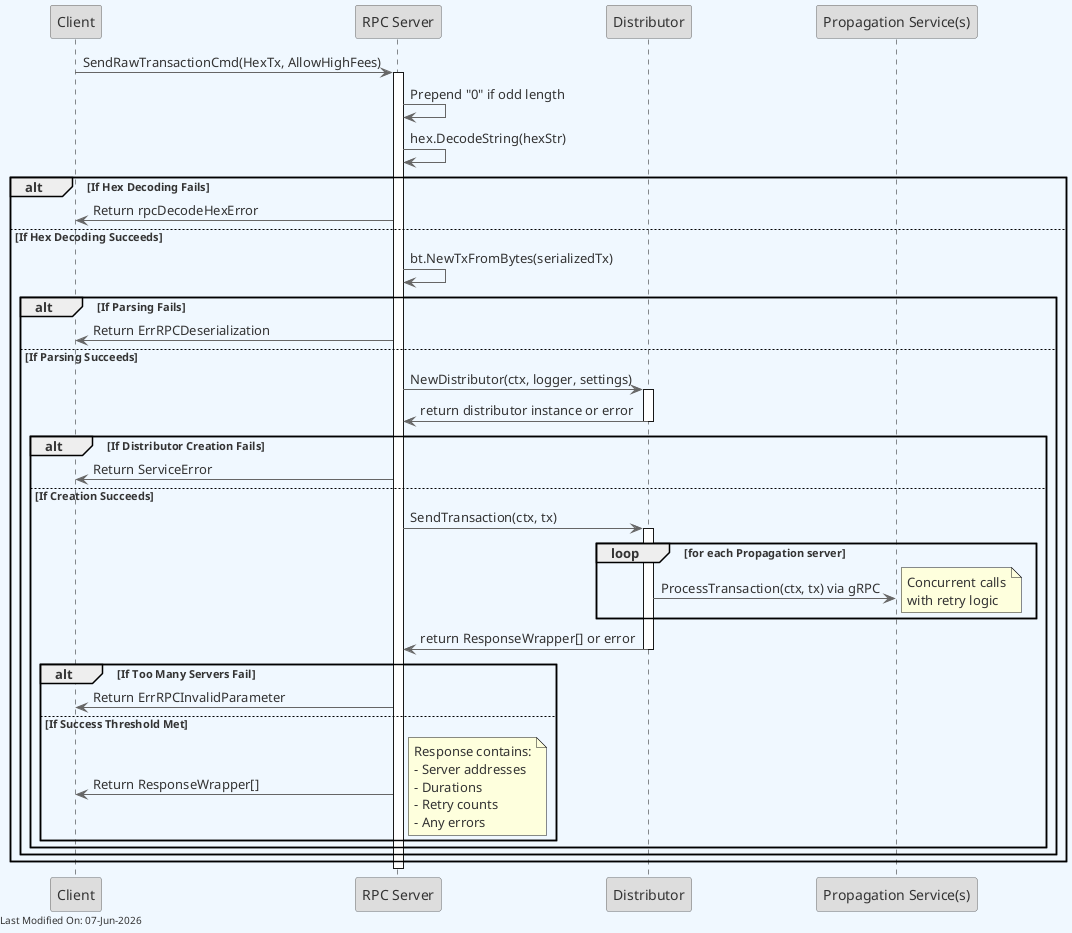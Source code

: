 @startuml
skinparam backgroundColor #F0F8FF
skinparam defaultFontColor #333333
skinparam arrowColor #666666

' Define borders for all elements
skinparam entity {
  BorderColor #666666
  BackgroundColor #DDDDDD
}

skinparam control {
  BorderColor #666666
  BackgroundColor #DDDDDD
}

skinparam participant {
  BorderColor #666666
  BackgroundColor #DDDDDD
}



participant Client
participant "RPC Server" as RPC
participant "Distributor" as Distributor
participant "Propagation Service(s)" as Propagation

Client -> RPC : SendRawTransactionCmd(HexTx, AllowHighFees)
activate RPC

RPC -> RPC : Prepend "0" if odd length
RPC -> RPC : hex.DecodeString(hexStr)

alt If Hex Decoding Fails
    RPC -> Client : Return rpcDecodeHexError
else If Hex Decoding Succeeds
    RPC -> RPC : bt.NewTxFromBytes(serializedTx)

    alt If Parsing Fails
        RPC -> Client : Return ErrRPCDeserialization
    else If Parsing Succeeds
        RPC -> Distributor : NewDistributor(ctx, logger, settings)
        activate Distributor
        Distributor -> RPC : return distributor instance or error
        deactivate Distributor

        alt If Distributor Creation Fails
            RPC -> Client : Return ServiceError
        else If Creation Succeeds
            RPC -> Distributor : SendTransaction(ctx, tx)
            activate Distributor
            loop for each Propagation server
                Distributor -> Propagation : ProcessTransaction(ctx, tx) via gRPC
                note right: Concurrent calls\nwith retry logic
            end
            Distributor -> RPC : return ResponseWrapper[] or error
            deactivate Distributor

            alt If Too Many Servers Fail
                RPC -> Client : Return ErrRPCInvalidParameter
            else If Success Threshold Met
                RPC -> Client : Return ResponseWrapper[]
                note right
                Response contains:
                - Server addresses
                - Durations
                - Retry counts
                - Any errors
                end note
            end
        end
    end
end

deactivate RPC

left footer Last Modified On: %date("dd-MMM-yyyy")

@enduml
